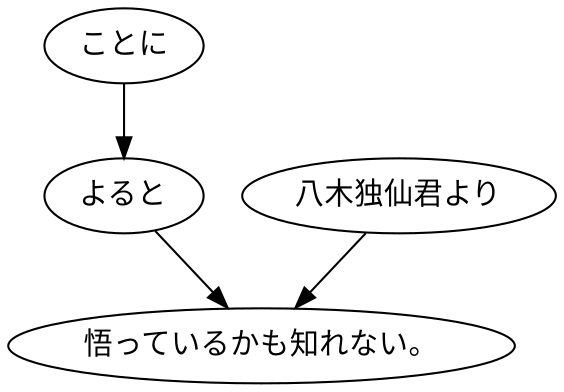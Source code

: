digraph graph6456 {
	node0 [label="ことに"];
	node1 [label="よると"];
	node2 [label="八木独仙君より"];
	node3 [label="悟っているかも知れない。"];
	node0 -> node1;
	node1 -> node3;
	node2 -> node3;
}
